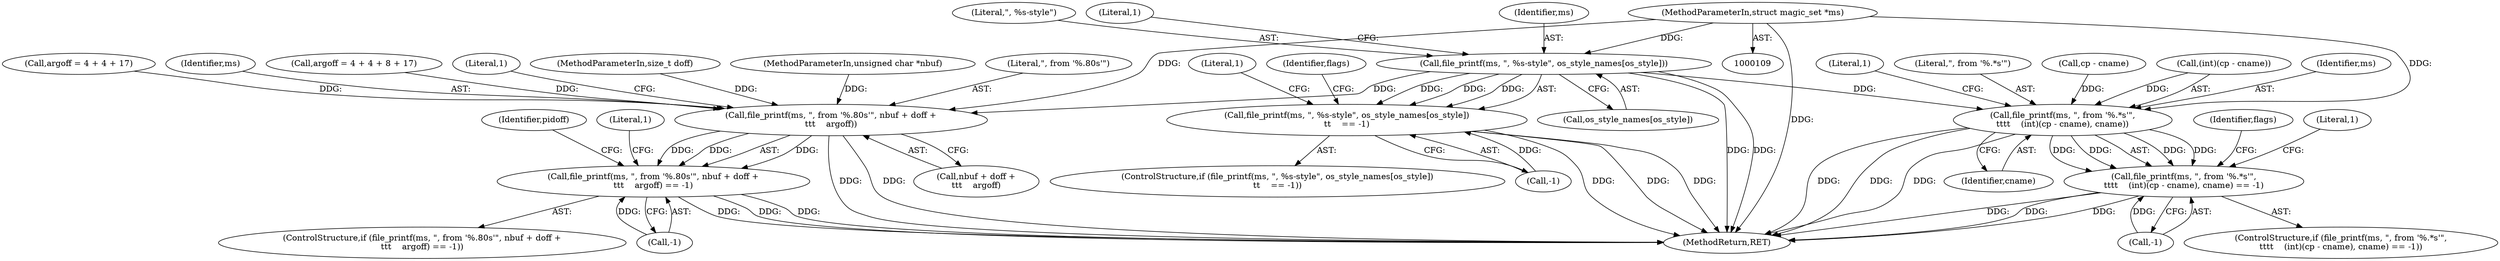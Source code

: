 digraph "0_file_2858eaf99f6cc5aae129bcbf1e24ad160240185f@array" {
"1000216" [label="(Call,file_printf(ms, \", %s-style\", os_style_names[os_style]))"];
"1000110" [label="(MethodParameterIn,struct magic_set *ms)"];
"1000215" [label="(Call,file_printf(ms, \", %s-style\", os_style_names[os_style])\n\t\t    == -1)"];
"1000303" [label="(Call,file_printf(ms, \", from '%.80s'\", nbuf + doff +\n\t\t\t    argoff))"];
"1000302" [label="(Call,file_printf(ms, \", from '%.80s'\", nbuf + doff +\n\t\t\t    argoff) == -1)"];
"1000525" [label="(Call,file_printf(ms, \", from '%.*s'\",\n\t\t\t\t    (int)(cp - cname), cname))"];
"1000524" [label="(Call,file_printf(ms, \", from '%.*s'\",\n\t\t\t\t    (int)(cp - cname), cname) == -1)"];
"1000222" [label="(Call,-1)"];
"1000292" [label="(Call,argoff = 4 + 4 + 8 + 17)"];
"1000312" [label="(Literal,1)"];
"1000534" [label="(Call,-1)"];
"1000301" [label="(ControlStructure,if (file_printf(ms, \", from '%.80s'\", nbuf + doff +\n\t\t\t    argoff) == -1))"];
"1000530" [label="(Call,cp - cname)"];
"1000303" [label="(Call,file_printf(ms, \", from '%.80s'\", nbuf + doff +\n\t\t\t    argoff))"];
"1000526" [label="(Identifier,ms)"];
"1000540" [label="(Identifier,flags)"];
"1000219" [label="(Call,os_style_names[os_style])"];
"1000218" [label="(Literal,\", %s-style\")"];
"1000524" [label="(Call,file_printf(ms, \", from '%.*s'\",\n\t\t\t\t    (int)(cp - cname), cname) == -1)"];
"1000214" [label="(ControlStructure,if (file_printf(ms, \", %s-style\", os_style_names[os_style])\n\t\t    == -1))"];
"1000535" [label="(Literal,1)"];
"1000316" [label="(Identifier,pidoff)"];
"1000302" [label="(Call,file_printf(ms, \", from '%.80s'\", nbuf + doff +\n\t\t\t    argoff) == -1)"];
"1000223" [label="(Literal,1)"];
"1000537" [label="(Literal,1)"];
"1000110" [label="(MethodParameterIn,struct magic_set *ms)"];
"1000228" [label="(Identifier,flags)"];
"1000117" [label="(MethodParameterIn,size_t doff)"];
"1000225" [label="(Literal,1)"];
"1000111" [label="(MethodParameterIn,unsigned char *nbuf)"];
"1000217" [label="(Identifier,ms)"];
"1000528" [label="(Call,(int)(cp - cname))"];
"1000311" [label="(Call,-1)"];
"1000215" [label="(Call,file_printf(ms, \", %s-style\", os_style_names[os_style])\n\t\t    == -1)"];
"1000533" [label="(Identifier,cname)"];
"1000305" [label="(Literal,\", from '%.80s'\")"];
"1000527" [label="(Literal,\", from '%.*s'\")"];
"1000525" [label="(Call,file_printf(ms, \", from '%.*s'\",\n\t\t\t\t    (int)(cp - cname), cname))"];
"1000523" [label="(ControlStructure,if (file_printf(ms, \", from '%.*s'\",\n\t\t\t\t    (int)(cp - cname), cname) == -1))"];
"1000548" [label="(MethodReturn,RET)"];
"1000284" [label="(Call,argoff = 4 + 4 + 17)"];
"1000216" [label="(Call,file_printf(ms, \", %s-style\", os_style_names[os_style]))"];
"1000304" [label="(Identifier,ms)"];
"1000314" [label="(Literal,1)"];
"1000306" [label="(Call,nbuf + doff +\n\t\t\t    argoff)"];
"1000216" -> "1000215"  [label="AST: "];
"1000216" -> "1000219"  [label="CFG: "];
"1000217" -> "1000216"  [label="AST: "];
"1000218" -> "1000216"  [label="AST: "];
"1000219" -> "1000216"  [label="AST: "];
"1000223" -> "1000216"  [label="CFG: "];
"1000216" -> "1000548"  [label="DDG: "];
"1000216" -> "1000548"  [label="DDG: "];
"1000216" -> "1000215"  [label="DDG: "];
"1000216" -> "1000215"  [label="DDG: "];
"1000216" -> "1000215"  [label="DDG: "];
"1000110" -> "1000216"  [label="DDG: "];
"1000216" -> "1000303"  [label="DDG: "];
"1000216" -> "1000525"  [label="DDG: "];
"1000110" -> "1000109"  [label="AST: "];
"1000110" -> "1000548"  [label="DDG: "];
"1000110" -> "1000303"  [label="DDG: "];
"1000110" -> "1000525"  [label="DDG: "];
"1000215" -> "1000214"  [label="AST: "];
"1000215" -> "1000222"  [label="CFG: "];
"1000222" -> "1000215"  [label="AST: "];
"1000225" -> "1000215"  [label="CFG: "];
"1000228" -> "1000215"  [label="CFG: "];
"1000215" -> "1000548"  [label="DDG: "];
"1000215" -> "1000548"  [label="DDG: "];
"1000215" -> "1000548"  [label="DDG: "];
"1000222" -> "1000215"  [label="DDG: "];
"1000303" -> "1000302"  [label="AST: "];
"1000303" -> "1000306"  [label="CFG: "];
"1000304" -> "1000303"  [label="AST: "];
"1000305" -> "1000303"  [label="AST: "];
"1000306" -> "1000303"  [label="AST: "];
"1000312" -> "1000303"  [label="CFG: "];
"1000303" -> "1000548"  [label="DDG: "];
"1000303" -> "1000548"  [label="DDG: "];
"1000303" -> "1000302"  [label="DDG: "];
"1000303" -> "1000302"  [label="DDG: "];
"1000303" -> "1000302"  [label="DDG: "];
"1000111" -> "1000303"  [label="DDG: "];
"1000117" -> "1000303"  [label="DDG: "];
"1000284" -> "1000303"  [label="DDG: "];
"1000292" -> "1000303"  [label="DDG: "];
"1000302" -> "1000301"  [label="AST: "];
"1000302" -> "1000311"  [label="CFG: "];
"1000311" -> "1000302"  [label="AST: "];
"1000314" -> "1000302"  [label="CFG: "];
"1000316" -> "1000302"  [label="CFG: "];
"1000302" -> "1000548"  [label="DDG: "];
"1000302" -> "1000548"  [label="DDG: "];
"1000302" -> "1000548"  [label="DDG: "];
"1000311" -> "1000302"  [label="DDG: "];
"1000525" -> "1000524"  [label="AST: "];
"1000525" -> "1000533"  [label="CFG: "];
"1000526" -> "1000525"  [label="AST: "];
"1000527" -> "1000525"  [label="AST: "];
"1000528" -> "1000525"  [label="AST: "];
"1000533" -> "1000525"  [label="AST: "];
"1000535" -> "1000525"  [label="CFG: "];
"1000525" -> "1000548"  [label="DDG: "];
"1000525" -> "1000548"  [label="DDG: "];
"1000525" -> "1000548"  [label="DDG: "];
"1000525" -> "1000524"  [label="DDG: "];
"1000525" -> "1000524"  [label="DDG: "];
"1000525" -> "1000524"  [label="DDG: "];
"1000525" -> "1000524"  [label="DDG: "];
"1000528" -> "1000525"  [label="DDG: "];
"1000530" -> "1000525"  [label="DDG: "];
"1000524" -> "1000523"  [label="AST: "];
"1000524" -> "1000534"  [label="CFG: "];
"1000534" -> "1000524"  [label="AST: "];
"1000537" -> "1000524"  [label="CFG: "];
"1000540" -> "1000524"  [label="CFG: "];
"1000524" -> "1000548"  [label="DDG: "];
"1000524" -> "1000548"  [label="DDG: "];
"1000524" -> "1000548"  [label="DDG: "];
"1000534" -> "1000524"  [label="DDG: "];
}
